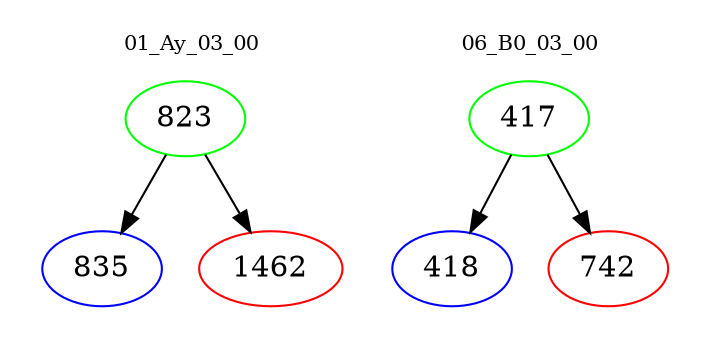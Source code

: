 digraph{
subgraph cluster_0 {
color = white
label = "01_Ay_03_00";
fontsize=10;
T0_823 [label="823", color="green"]
T0_823 -> T0_835 [color="black"]
T0_835 [label="835", color="blue"]
T0_823 -> T0_1462 [color="black"]
T0_1462 [label="1462", color="red"]
}
subgraph cluster_1 {
color = white
label = "06_B0_03_00";
fontsize=10;
T1_417 [label="417", color="green"]
T1_417 -> T1_418 [color="black"]
T1_418 [label="418", color="blue"]
T1_417 -> T1_742 [color="black"]
T1_742 [label="742", color="red"]
}
}
